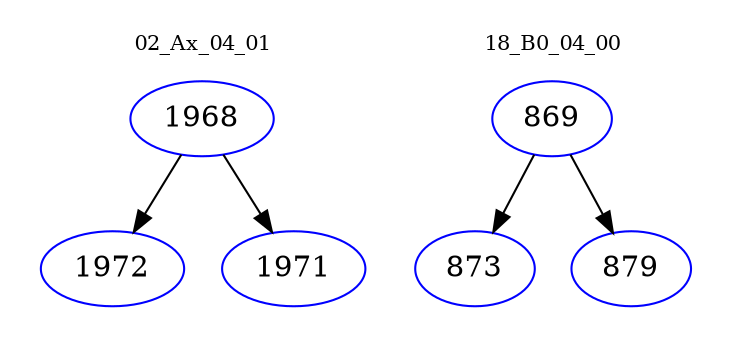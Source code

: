 digraph{
subgraph cluster_0 {
color = white
label = "02_Ax_04_01";
fontsize=10;
T0_1968 [label="1968", color="blue"]
T0_1968 -> T0_1972 [color="black"]
T0_1972 [label="1972", color="blue"]
T0_1968 -> T0_1971 [color="black"]
T0_1971 [label="1971", color="blue"]
}
subgraph cluster_1 {
color = white
label = "18_B0_04_00";
fontsize=10;
T1_869 [label="869", color="blue"]
T1_869 -> T1_873 [color="black"]
T1_873 [label="873", color="blue"]
T1_869 -> T1_879 [color="black"]
T1_879 [label="879", color="blue"]
}
}

